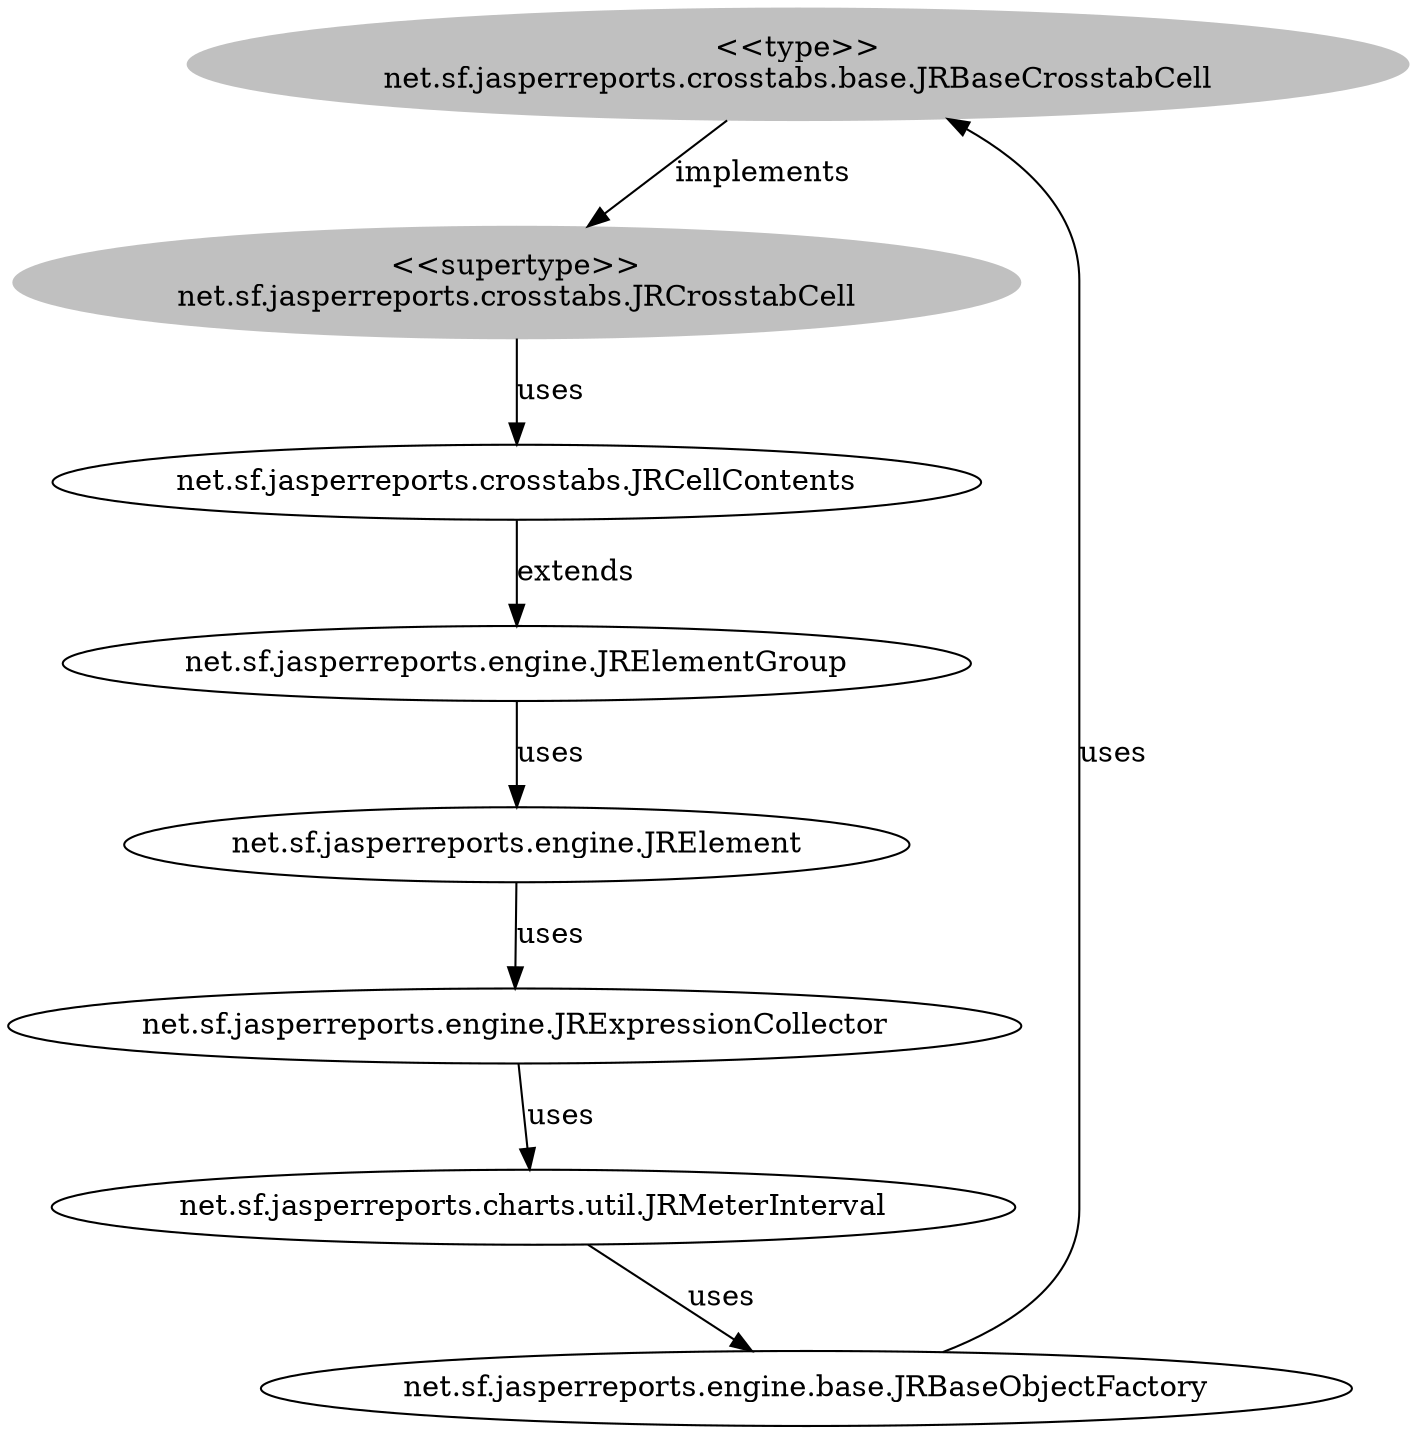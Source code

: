 digraph stk {
	net_sf_jasperreports_crosstabs_base_JRBaseCrosstabCell [label="<<type>>
net.sf.jasperreports.crosstabs.base.JRBaseCrosstabCell",style=filled,color="grey"];
	net_sf_jasperreports_crosstabs_JRCrosstabCell [label="<<supertype>>
net.sf.jasperreports.crosstabs.JRCrosstabCell",style=filled,color="grey"];
	net_sf_jasperreports_engine_JRElementGroup [label="net.sf.jasperreports.engine.JRElementGroup"];
	net_sf_jasperreports_crosstabs_JRCellContents [label="net.sf.jasperreports.crosstabs.JRCellContents"];
	net_sf_jasperreports_engine_JRElement [label="net.sf.jasperreports.engine.JRElement"];
	net_sf_jasperreports_engine_base_JRBaseObjectFactory [label="net.sf.jasperreports.engine.base.JRBaseObjectFactory"];
	net_sf_jasperreports_engine_JRExpressionCollector [label="net.sf.jasperreports.engine.JRExpressionCollector"];
	net_sf_jasperreports_charts_util_JRMeterInterval [label="net.sf.jasperreports.charts.util.JRMeterInterval"];
	net_sf_jasperreports_crosstabs_base_JRBaseCrosstabCell -> net_sf_jasperreports_crosstabs_JRCrosstabCell [label=implements];
	net_sf_jasperreports_crosstabs_JRCrosstabCell -> net_sf_jasperreports_crosstabs_JRCellContents [label=uses];
	net_sf_jasperreports_crosstabs_JRCellContents -> net_sf_jasperreports_engine_JRElementGroup [label=extends];
	net_sf_jasperreports_engine_JRElementGroup -> net_sf_jasperreports_engine_JRElement [label=uses];
	net_sf_jasperreports_engine_JRElement -> net_sf_jasperreports_engine_JRExpressionCollector [label=uses];
	net_sf_jasperreports_engine_JRExpressionCollector -> net_sf_jasperreports_charts_util_JRMeterInterval [label=uses];
	net_sf_jasperreports_charts_util_JRMeterInterval -> net_sf_jasperreports_engine_base_JRBaseObjectFactory [label=uses];
	net_sf_jasperreports_engine_base_JRBaseObjectFactory -> net_sf_jasperreports_crosstabs_base_JRBaseCrosstabCell [label=uses];
}
